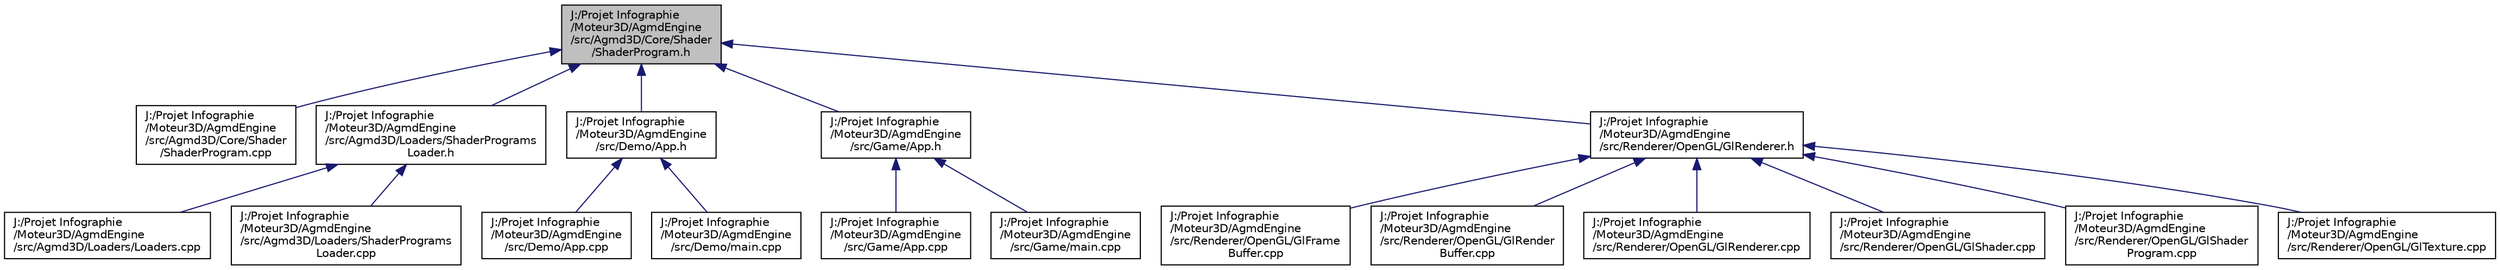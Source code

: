 digraph "J:/Projet Infographie/Moteur3D/AgmdEngine/src/Agmd3D/Core/Shader/ShaderProgram.h"
{
  edge [fontname="Helvetica",fontsize="10",labelfontname="Helvetica",labelfontsize="10"];
  node [fontname="Helvetica",fontsize="10",shape=record];
  Node1 [label="J:/Projet Infographie\l/Moteur3D/AgmdEngine\l/src/Agmd3D/Core/Shader\l/ShaderProgram.h",height=0.2,width=0.4,color="black", fillcolor="grey75", style="filled" fontcolor="black"];
  Node1 -> Node2 [dir="back",color="midnightblue",fontsize="10",style="solid",fontname="Helvetica"];
  Node2 [label="J:/Projet Infographie\l/Moteur3D/AgmdEngine\l/src/Agmd3D/Core/Shader\l/ShaderProgram.cpp",height=0.2,width=0.4,color="black", fillcolor="white", style="filled",URL="$_shader_program_8cpp.html"];
  Node1 -> Node3 [dir="back",color="midnightblue",fontsize="10",style="solid",fontname="Helvetica"];
  Node3 [label="J:/Projet Infographie\l/Moteur3D/AgmdEngine\l/src/Agmd3D/Loaders/ShaderPrograms\lLoader.h",height=0.2,width=0.4,color="black", fillcolor="white", style="filled",URL="$_shader_programs_loader_8h.html"];
  Node3 -> Node4 [dir="back",color="midnightblue",fontsize="10",style="solid",fontname="Helvetica"];
  Node4 [label="J:/Projet Infographie\l/Moteur3D/AgmdEngine\l/src/Agmd3D/Loaders/Loaders.cpp",height=0.2,width=0.4,color="black", fillcolor="white", style="filled",URL="$_loaders_8cpp.html"];
  Node3 -> Node5 [dir="back",color="midnightblue",fontsize="10",style="solid",fontname="Helvetica"];
  Node5 [label="J:/Projet Infographie\l/Moteur3D/AgmdEngine\l/src/Agmd3D/Loaders/ShaderPrograms\lLoader.cpp",height=0.2,width=0.4,color="black", fillcolor="white", style="filled",URL="$_shader_programs_loader_8cpp.html"];
  Node1 -> Node6 [dir="back",color="midnightblue",fontsize="10",style="solid",fontname="Helvetica"];
  Node6 [label="J:/Projet Infographie\l/Moteur3D/AgmdEngine\l/src/Demo/App.h",height=0.2,width=0.4,color="black", fillcolor="white", style="filled",URL="$_demo_2_app_8h.html"];
  Node6 -> Node7 [dir="back",color="midnightblue",fontsize="10",style="solid",fontname="Helvetica"];
  Node7 [label="J:/Projet Infographie\l/Moteur3D/AgmdEngine\l/src/Demo/App.cpp",height=0.2,width=0.4,color="black", fillcolor="white", style="filled",URL="$_demo_2_app_8cpp.html"];
  Node6 -> Node8 [dir="back",color="midnightblue",fontsize="10",style="solid",fontname="Helvetica"];
  Node8 [label="J:/Projet Infographie\l/Moteur3D/AgmdEngine\l/src/Demo/main.cpp",height=0.2,width=0.4,color="black", fillcolor="white", style="filled",URL="$_demo_2main_8cpp.html"];
  Node1 -> Node9 [dir="back",color="midnightblue",fontsize="10",style="solid",fontname="Helvetica"];
  Node9 [label="J:/Projet Infographie\l/Moteur3D/AgmdEngine\l/src/Game/App.h",height=0.2,width=0.4,color="black", fillcolor="white", style="filled",URL="$_game_2_app_8h.html"];
  Node9 -> Node10 [dir="back",color="midnightblue",fontsize="10",style="solid",fontname="Helvetica"];
  Node10 [label="J:/Projet Infographie\l/Moteur3D/AgmdEngine\l/src/Game/App.cpp",height=0.2,width=0.4,color="black", fillcolor="white", style="filled",URL="$_game_2_app_8cpp.html"];
  Node9 -> Node11 [dir="back",color="midnightblue",fontsize="10",style="solid",fontname="Helvetica"];
  Node11 [label="J:/Projet Infographie\l/Moteur3D/AgmdEngine\l/src/Game/main.cpp",height=0.2,width=0.4,color="black", fillcolor="white", style="filled",URL="$_game_2main_8cpp.html"];
  Node1 -> Node12 [dir="back",color="midnightblue",fontsize="10",style="solid",fontname="Helvetica"];
  Node12 [label="J:/Projet Infographie\l/Moteur3D/AgmdEngine\l/src/Renderer/OpenGL/GlRenderer.h",height=0.2,width=0.4,color="black", fillcolor="white", style="filled",URL="$_gl_renderer_8h.html"];
  Node12 -> Node13 [dir="back",color="midnightblue",fontsize="10",style="solid",fontname="Helvetica"];
  Node13 [label="J:/Projet Infographie\l/Moteur3D/AgmdEngine\l/src/Renderer/OpenGL/GlFrame\lBuffer.cpp",height=0.2,width=0.4,color="black", fillcolor="white", style="filled",URL="$_gl_frame_buffer_8cpp.html"];
  Node12 -> Node14 [dir="back",color="midnightblue",fontsize="10",style="solid",fontname="Helvetica"];
  Node14 [label="J:/Projet Infographie\l/Moteur3D/AgmdEngine\l/src/Renderer/OpenGL/GlRender\lBuffer.cpp",height=0.2,width=0.4,color="black", fillcolor="white", style="filled",URL="$_gl_render_buffer_8cpp.html"];
  Node12 -> Node15 [dir="back",color="midnightblue",fontsize="10",style="solid",fontname="Helvetica"];
  Node15 [label="J:/Projet Infographie\l/Moteur3D/AgmdEngine\l/src/Renderer/OpenGL/GlRenderer.cpp",height=0.2,width=0.4,color="black", fillcolor="white", style="filled",URL="$_gl_renderer_8cpp.html"];
  Node12 -> Node16 [dir="back",color="midnightblue",fontsize="10",style="solid",fontname="Helvetica"];
  Node16 [label="J:/Projet Infographie\l/Moteur3D/AgmdEngine\l/src/Renderer/OpenGL/GlShader.cpp",height=0.2,width=0.4,color="black", fillcolor="white", style="filled",URL="$_gl_shader_8cpp.html"];
  Node12 -> Node17 [dir="back",color="midnightblue",fontsize="10",style="solid",fontname="Helvetica"];
  Node17 [label="J:/Projet Infographie\l/Moteur3D/AgmdEngine\l/src/Renderer/OpenGL/GlShader\lProgram.cpp",height=0.2,width=0.4,color="black", fillcolor="white", style="filled",URL="$_gl_shader_program_8cpp.html"];
  Node12 -> Node18 [dir="back",color="midnightblue",fontsize="10",style="solid",fontname="Helvetica"];
  Node18 [label="J:/Projet Infographie\l/Moteur3D/AgmdEngine\l/src/Renderer/OpenGL/GlTexture.cpp",height=0.2,width=0.4,color="black", fillcolor="white", style="filled",URL="$_gl_texture_8cpp.html"];
}
